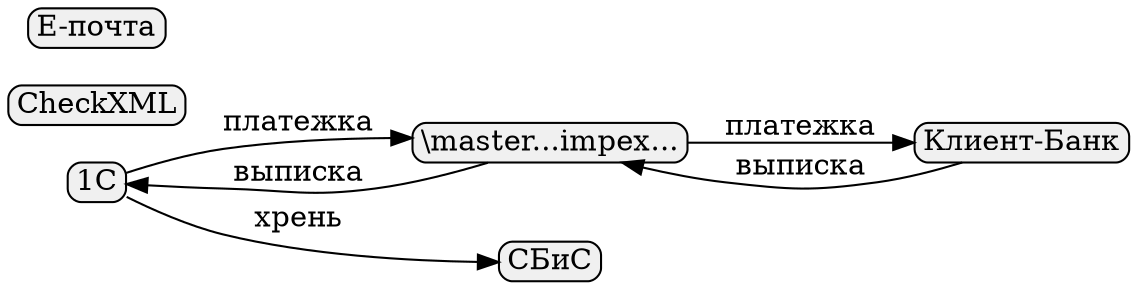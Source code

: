 digraph WorkFlow {
  /*overlap="false";*/
  rankdir="LR";
  size="11,8";
  node	[shape="rectangle", style="rounded,filled", fillcolor="#F0F0F0", width="0", height="0", margin="0.05,0.025"];
  ones	[label="1C"];
  impex	[label="\\master\...\impex\..."];
  kb	[label="Клиент-Банк"];
  sbis	[label="СБиС"];
  cxml	[label="CheckXML"];
  email	[label="E-почта"];
  /*edge	[arrowtail="normal"];*/
  ones	-> impex	[label="платежка"];
  impex	-> kb		[label="платежка"];
  kb	-> impex	[label="выписка"];
  impex	-> ones		[label="выписка"];
  ones	-> sbis		[label="хрень"];
}
